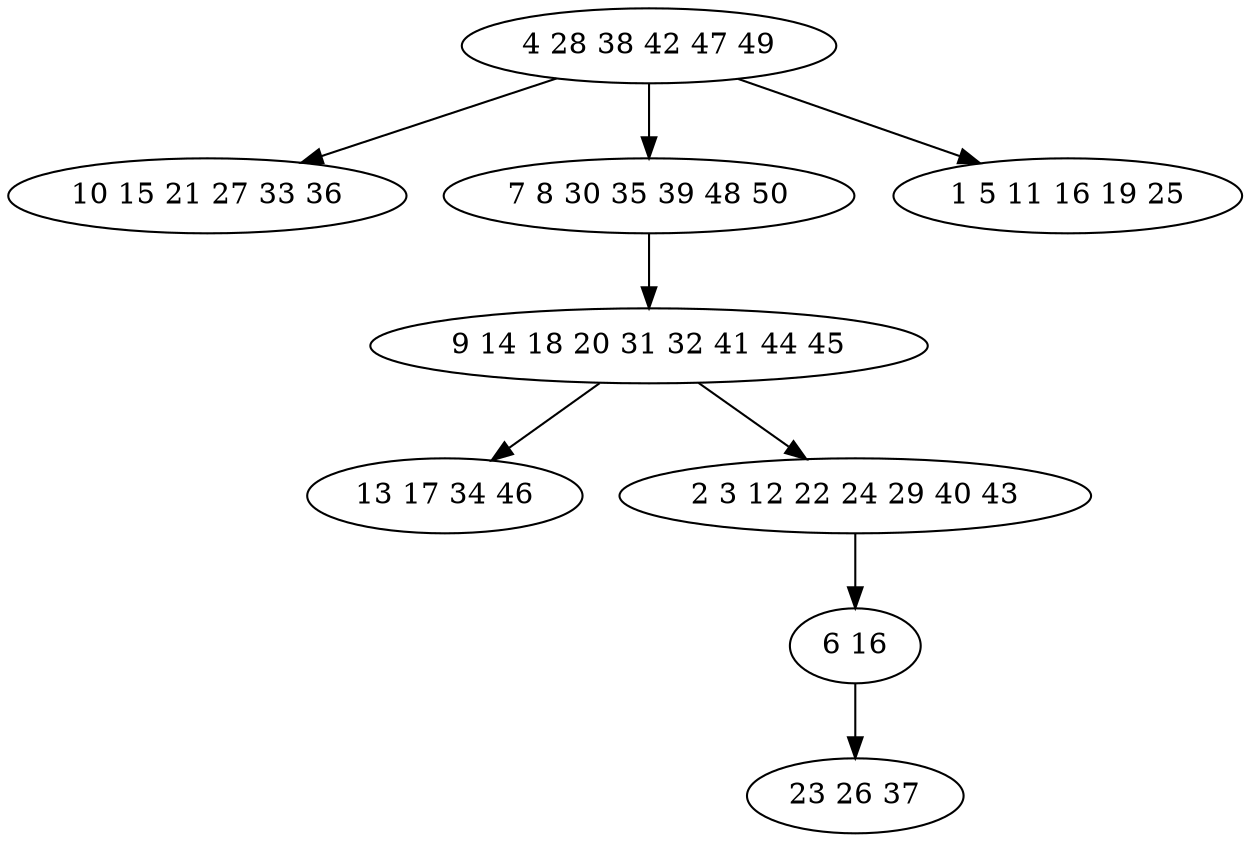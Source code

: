digraph true_tree {
	"0" -> "1"
	"0" -> "2"
	"2" -> "3"
	"3" -> "4"
	"0" -> "5"
	"3" -> "6"
	"6" -> "7"
	"7" -> "8"
	"0" [label="4 28 38 42 47 49"];
	"1" [label="10 15 21 27 33 36"];
	"2" [label="7 8 30 35 39 48 50"];
	"3" [label="9 14 18 20 31 32 41 44 45"];
	"4" [label="13 17 34 46"];
	"5" [label="1 5 11 16 19 25"];
	"6" [label="2 3 12 22 24 29 40 43"];
	"7" [label="6 16"];
	"8" [label="23 26 37"];
}
